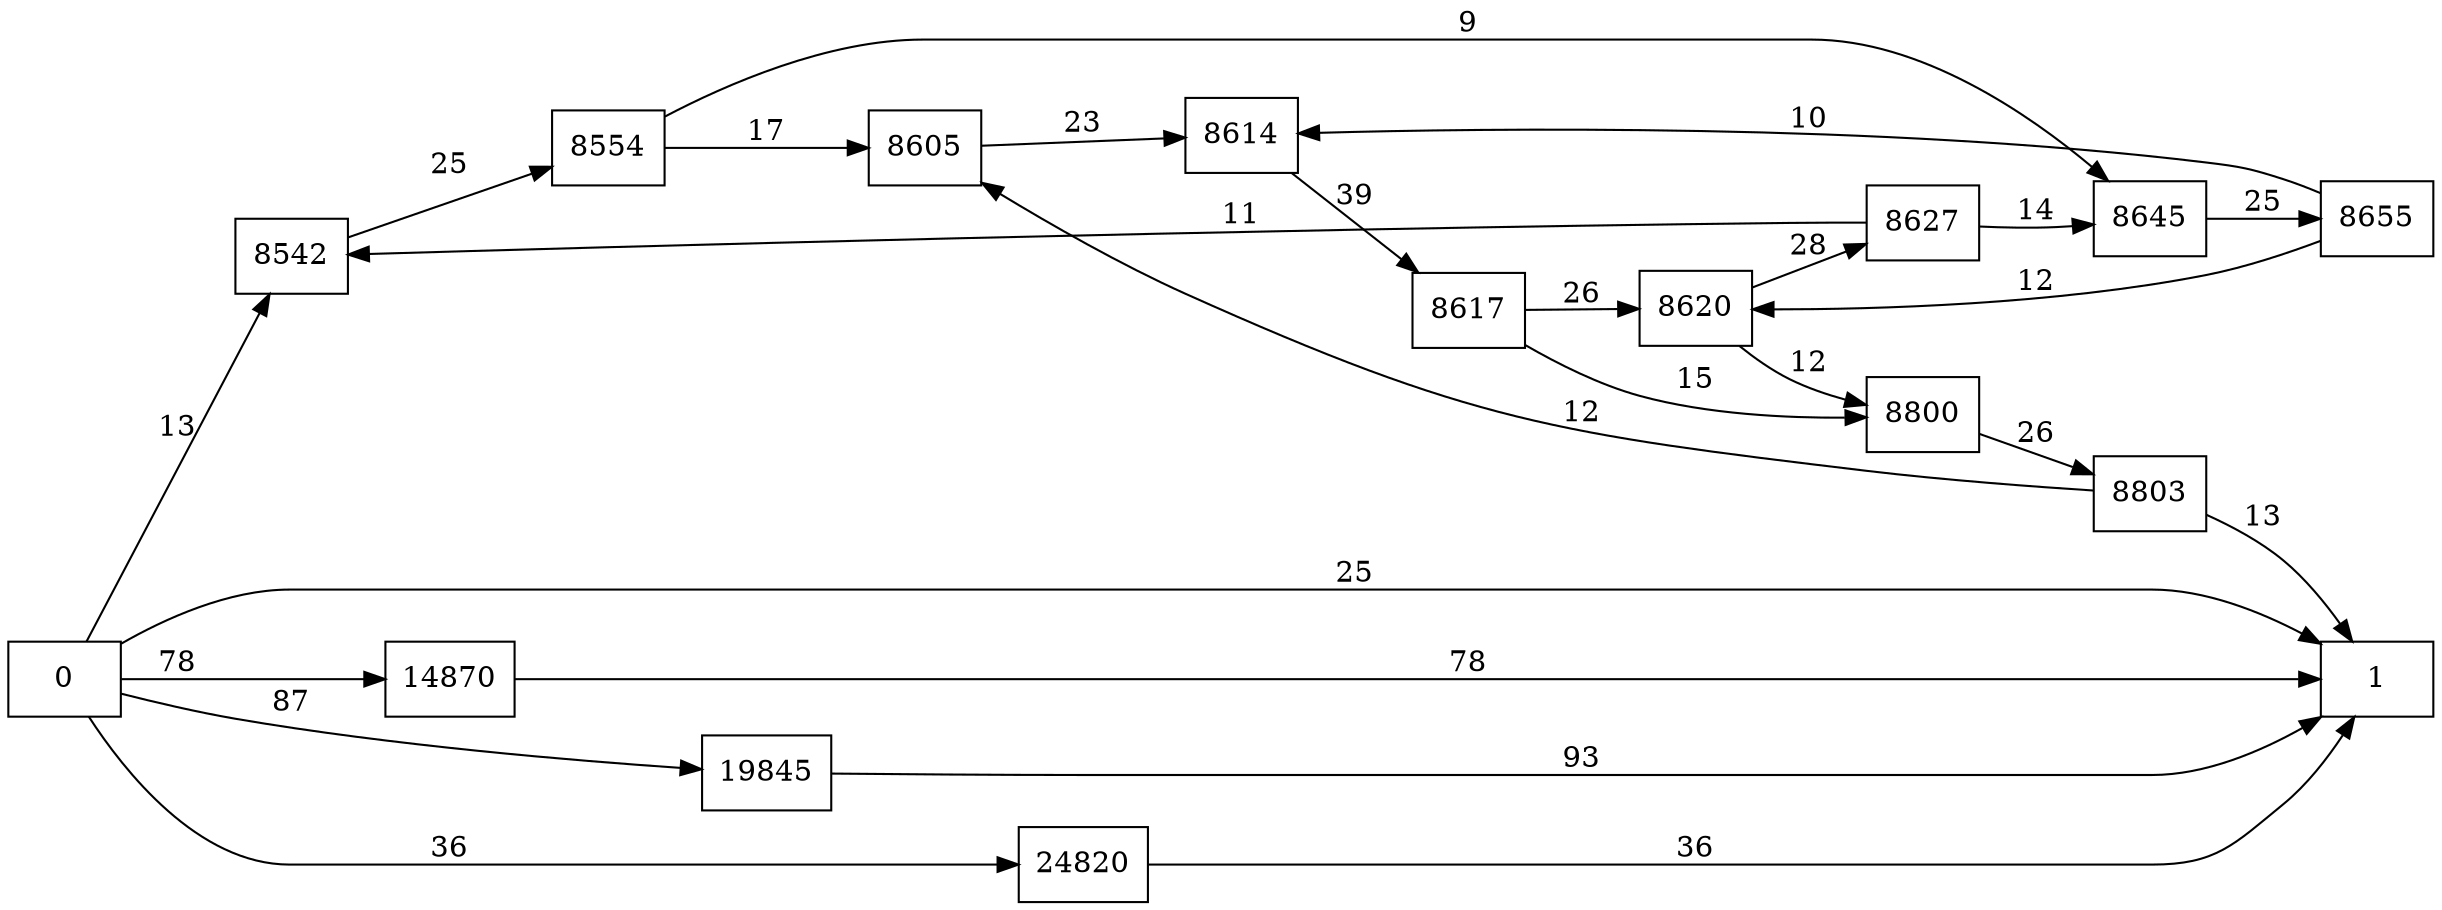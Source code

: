 digraph {
	graph [rankdir=LR]
	node [shape=rectangle]
	8542 -> 8554 [label=25]
	8554 -> 8605 [label=17]
	8554 -> 8645 [label=9]
	8605 -> 8614 [label=23]
	8614 -> 8617 [label=39]
	8617 -> 8620 [label=26]
	8617 -> 8800 [label=15]
	8620 -> 8627 [label=28]
	8620 -> 8800 [label=12]
	8627 -> 8542 [label=11]
	8627 -> 8645 [label=14]
	8645 -> 8655 [label=25]
	8655 -> 8614 [label=10]
	8655 -> 8620 [label=12]
	8800 -> 8803 [label=26]
	8803 -> 8605 [label=12]
	8803 -> 1 [label=13]
	14870 -> 1 [label=78]
	19845 -> 1 [label=93]
	24820 -> 1 [label=36]
	0 -> 1 [label=25]
	0 -> 8542 [label=13]
	0 -> 14870 [label=78]
	0 -> 19845 [label=87]
	0 -> 24820 [label=36]
}

